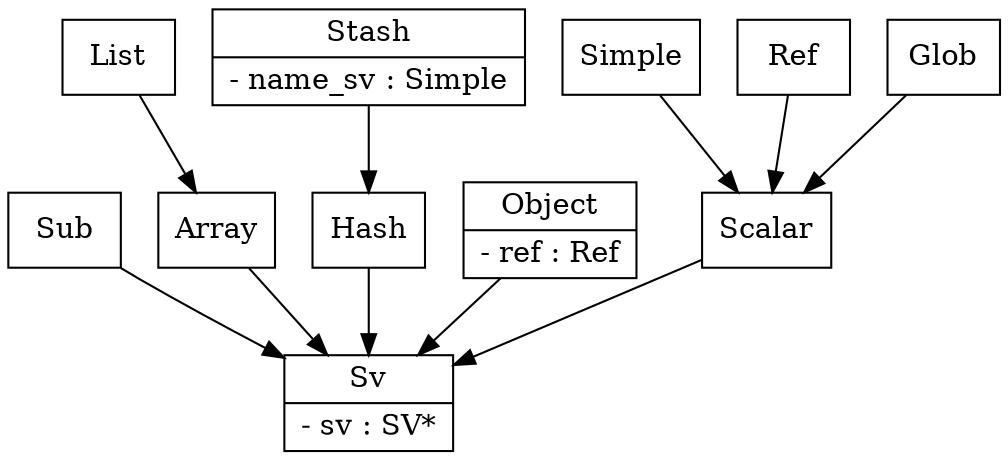 digraph G {
        node [
                shape = "record"
        ]

        Sv [label = "{Sv|- sv : SV*}" ]
        Sub [label = "{Sub}" ];
        Array [label = "{Array}" ];
        List [label = "{List}" ];
        Hash [label = "{Hash}" ];
        Stash [label = "{Stash|- name_sv : Simple}" ]
        Object [label = "{Object|- ref : Ref}" ];
        Scalar [label = "{Scalar}" ];
        Simple [label = "{Simple}" ];
        Ref [label = "{Ref}" ];
        Glob [label = "{Glob}" ];

        Sub     -> Sv;
        Array   -> Sv;
        List    -> Array;
        Hash    -> Sv;
        Stash   -> Hash;
        Object  -> Sv;
        Scalar  -> Sv;
        Simple  -> Scalar;
        Ref     -> Scalar;
        Glob    -> Scalar;
}
